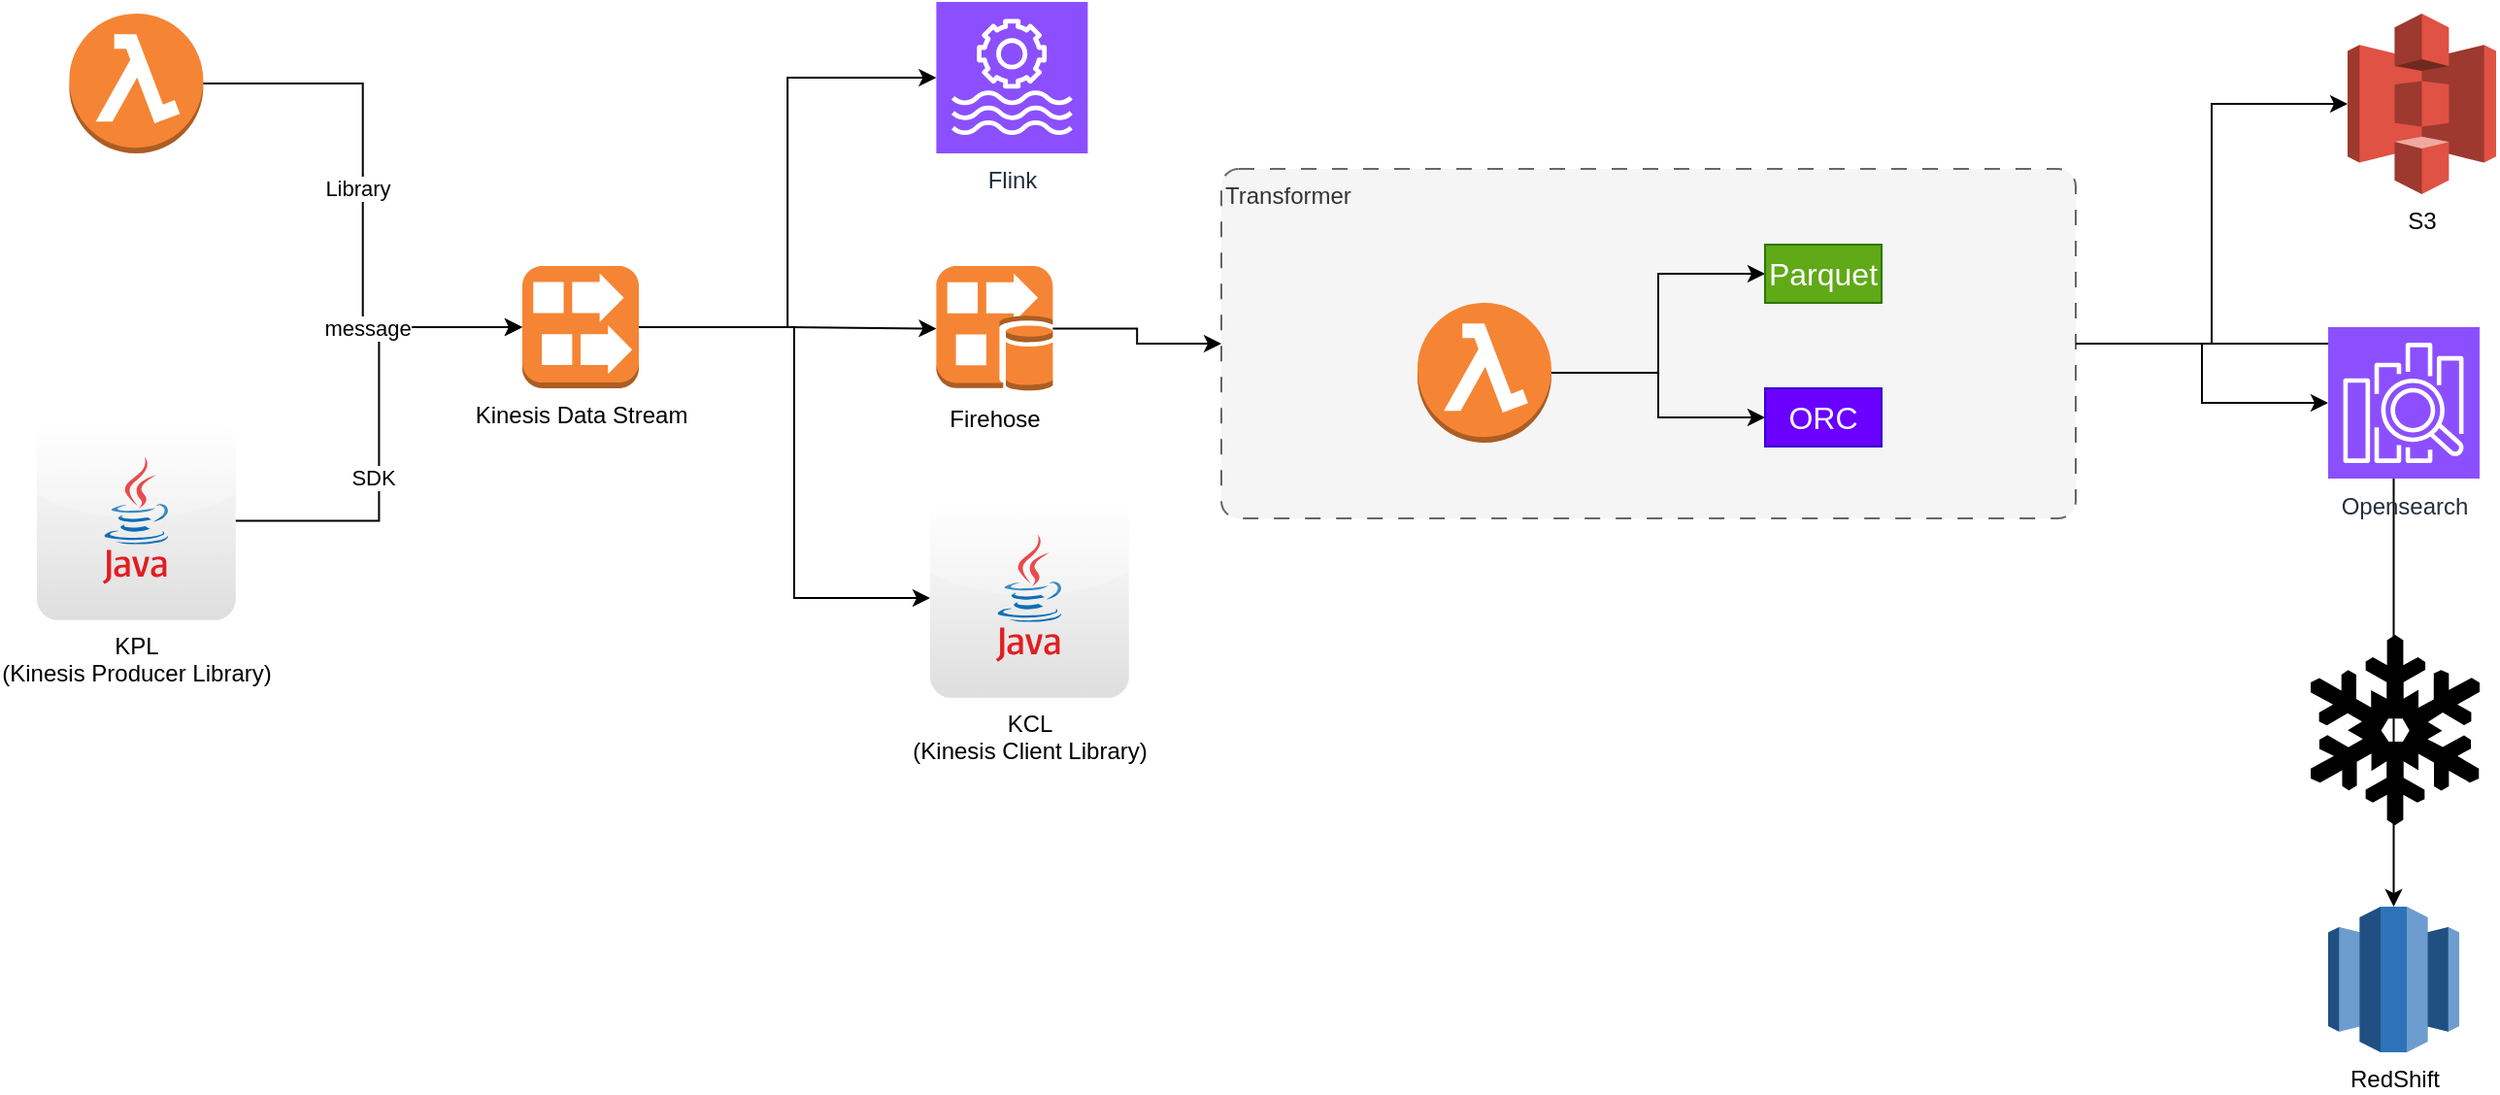 <mxfile version="28.0.4">
  <diagram name="Page-1" id="qf_k4x6BfskCNfA571tH">
    <mxGraphModel dx="916" dy="504" grid="1" gridSize="10" guides="1" tooltips="1" connect="1" arrows="1" fold="1" page="1" pageScale="1" pageWidth="850" pageHeight="1100" math="0" shadow="0">
      <root>
        <mxCell id="0" />
        <mxCell id="1" parent="0" />
        <mxCell id="nDxtczCSto2qQ4ZSunCe-15" style="edgeStyle=orthogonalEdgeStyle;rounded=0;orthogonalLoop=1;jettySize=auto;html=1;" edge="1" parent="1" source="nDxtczCSto2qQ4ZSunCe-1" target="nDxtczCSto2qQ4ZSunCe-14">
          <mxGeometry relative="1" as="geometry">
            <Array as="points">
              <mxPoint x="460" y="242" />
              <mxPoint x="460" y="381" />
            </Array>
          </mxGeometry>
        </mxCell>
        <mxCell id="nDxtczCSto2qQ4ZSunCe-1" value="Kinesis Data Stream" style="outlineConnect=0;dashed=0;verticalLabelPosition=bottom;verticalAlign=top;align=center;html=1;shape=mxgraph.aws3.kinesis_streams;fillColor=#F58534;gradientColor=none;" vertex="1" parent="1">
          <mxGeometry x="320" y="210" width="60" height="63" as="geometry" />
        </mxCell>
        <mxCell id="nDxtczCSto2qQ4ZSunCe-2" value="" style="outlineConnect=0;dashed=0;verticalLabelPosition=bottom;verticalAlign=top;align=center;html=1;shape=mxgraph.aws3.lambda_function;fillColor=#F58534;gradientColor=none;" vertex="1" parent="1">
          <mxGeometry x="86.7" y="80" width="69" height="72" as="geometry" />
        </mxCell>
        <mxCell id="nDxtczCSto2qQ4ZSunCe-3" value="KPL&lt;br&gt;(Kinesis Producer Library)" style="dashed=0;outlineConnect=0;html=1;align=center;labelPosition=center;verticalLabelPosition=bottom;verticalAlign=top;shape=mxgraph.webicons.java;gradientColor=#DFDEDE" vertex="1" parent="1">
          <mxGeometry x="70.0" y="290" width="102.4" height="102.4" as="geometry" />
        </mxCell>
        <mxCell id="nDxtczCSto2qQ4ZSunCe-4" style="edgeStyle=orthogonalEdgeStyle;rounded=0;orthogonalLoop=1;jettySize=auto;html=1;entryX=0;entryY=0.5;entryDx=0;entryDy=0;entryPerimeter=0;" edge="1" parent="1" source="nDxtczCSto2qQ4ZSunCe-2" target="nDxtczCSto2qQ4ZSunCe-1">
          <mxGeometry relative="1" as="geometry" />
        </mxCell>
        <mxCell id="nDxtczCSto2qQ4ZSunCe-7" value="Library" style="edgeLabel;html=1;align=center;verticalAlign=middle;resizable=0;points=[];" vertex="1" connectable="0" parent="nDxtczCSto2qQ4ZSunCe-4">
          <mxGeometry x="-0.063" y="-3" relative="1" as="geometry">
            <mxPoint as="offset" />
          </mxGeometry>
        </mxCell>
        <mxCell id="nDxtczCSto2qQ4ZSunCe-5" style="edgeStyle=orthogonalEdgeStyle;rounded=0;orthogonalLoop=1;jettySize=auto;html=1;entryX=0;entryY=0.5;entryDx=0;entryDy=0;entryPerimeter=0;" edge="1" parent="1" source="nDxtczCSto2qQ4ZSunCe-3" target="nDxtczCSto2qQ4ZSunCe-1">
          <mxGeometry relative="1" as="geometry" />
        </mxCell>
        <mxCell id="nDxtczCSto2qQ4ZSunCe-6" value="SDK" style="edgeLabel;html=1;align=center;verticalAlign=middle;resizable=0;points=[];" vertex="1" connectable="0" parent="nDxtczCSto2qQ4ZSunCe-5">
          <mxGeometry x="-0.327" y="-1" relative="1" as="geometry">
            <mxPoint x="-4" y="-13" as="offset" />
          </mxGeometry>
        </mxCell>
        <mxCell id="nDxtczCSto2qQ4ZSunCe-9" value="message" style="edgeLabel;html=1;align=center;verticalAlign=middle;resizable=0;points=[];" vertex="1" connectable="0" parent="1">
          <mxGeometry x="240" y="241.5" as="geometry" />
        </mxCell>
        <mxCell id="nDxtczCSto2qQ4ZSunCe-10" value="Flink" style="sketch=0;points=[[0,0,0],[0.25,0,0],[0.5,0,0],[0.75,0,0],[1,0,0],[0,1,0],[0.25,1,0],[0.5,1,0],[0.75,1,0],[1,1,0],[0,0.25,0],[0,0.5,0],[0,0.75,0],[1,0.25,0],[1,0.5,0],[1,0.75,0]];outlineConnect=0;fontColor=#232F3E;fillColor=#8C4FFF;strokeColor=#ffffff;dashed=0;verticalLabelPosition=bottom;verticalAlign=top;align=center;html=1;fontSize=12;fontStyle=0;aspect=fixed;shape=mxgraph.aws4.resourceIcon;resIcon=mxgraph.aws4.managed_service_for_apache_flink;" vertex="1" parent="1">
          <mxGeometry x="533.2" y="74" width="78" height="78" as="geometry" />
        </mxCell>
        <mxCell id="nDxtczCSto2qQ4ZSunCe-11" style="edgeStyle=orthogonalEdgeStyle;rounded=0;orthogonalLoop=1;jettySize=auto;html=1;entryX=0;entryY=0.5;entryDx=0;entryDy=0;entryPerimeter=0;" edge="1" parent="1" source="nDxtczCSto2qQ4ZSunCe-1" target="nDxtczCSto2qQ4ZSunCe-10">
          <mxGeometry relative="1" as="geometry" />
        </mxCell>
        <mxCell id="nDxtczCSto2qQ4ZSunCe-18" style="edgeStyle=orthogonalEdgeStyle;rounded=0;orthogonalLoop=1;jettySize=auto;html=1;" edge="1" parent="1" source="nDxtczCSto2qQ4ZSunCe-12" target="nDxtczCSto2qQ4ZSunCe-16">
          <mxGeometry relative="1" as="geometry" />
        </mxCell>
        <mxCell id="nDxtczCSto2qQ4ZSunCe-12" value="Firehose" style="outlineConnect=0;dashed=0;verticalLabelPosition=bottom;verticalAlign=top;align=center;html=1;shape=mxgraph.aws3.kinesis_firehose;fillColor=#F58534;gradientColor=none;" vertex="1" parent="1">
          <mxGeometry x="533.2" y="210" width="60" height="64.5" as="geometry" />
        </mxCell>
        <mxCell id="nDxtczCSto2qQ4ZSunCe-13" style="edgeStyle=orthogonalEdgeStyle;rounded=0;orthogonalLoop=1;jettySize=auto;html=1;entryX=0;entryY=0.5;entryDx=0;entryDy=0;entryPerimeter=0;" edge="1" parent="1" source="nDxtczCSto2qQ4ZSunCe-1" target="nDxtczCSto2qQ4ZSunCe-12">
          <mxGeometry relative="1" as="geometry" />
        </mxCell>
        <mxCell id="nDxtczCSto2qQ4ZSunCe-14" value="KCL&lt;br&gt;(Kinesis Client Library)" style="dashed=0;outlineConnect=0;html=1;align=center;labelPosition=center;verticalLabelPosition=bottom;verticalAlign=top;shape=mxgraph.webicons.java;gradientColor=#DFDEDE" vertex="1" parent="1">
          <mxGeometry x="530" y="330" width="102.4" height="102.4" as="geometry" />
        </mxCell>
        <mxCell id="nDxtczCSto2qQ4ZSunCe-31" style="edgeStyle=orthogonalEdgeStyle;rounded=0;orthogonalLoop=1;jettySize=auto;html=1;" edge="1" parent="1" source="nDxtczCSto2qQ4ZSunCe-16" target="nDxtczCSto2qQ4ZSunCe-27">
          <mxGeometry relative="1" as="geometry" />
        </mxCell>
        <mxCell id="nDxtczCSto2qQ4ZSunCe-16" value="Transformer" style="rounded=1;whiteSpace=wrap;html=1;fillColor=#f5f5f5;dashed=1;dashPattern=8 8;arcSize=5;align=left;verticalAlign=top;fontColor=#333333;strokeColor=#666666;" vertex="1" parent="1">
          <mxGeometry x="680" y="160" width="440" height="180" as="geometry" />
        </mxCell>
        <mxCell id="nDxtczCSto2qQ4ZSunCe-21" style="edgeStyle=orthogonalEdgeStyle;rounded=0;orthogonalLoop=1;jettySize=auto;html=1;entryX=0;entryY=0.5;entryDx=0;entryDy=0;" edge="1" parent="1" source="nDxtczCSto2qQ4ZSunCe-17" target="nDxtczCSto2qQ4ZSunCe-19">
          <mxGeometry relative="1" as="geometry" />
        </mxCell>
        <mxCell id="nDxtczCSto2qQ4ZSunCe-22" style="edgeStyle=orthogonalEdgeStyle;rounded=0;orthogonalLoop=1;jettySize=auto;html=1;entryX=0;entryY=0.5;entryDx=0;entryDy=0;" edge="1" parent="1" source="nDxtczCSto2qQ4ZSunCe-17" target="nDxtczCSto2qQ4ZSunCe-20">
          <mxGeometry relative="1" as="geometry" />
        </mxCell>
        <mxCell id="nDxtczCSto2qQ4ZSunCe-17" value="" style="outlineConnect=0;dashed=0;verticalLabelPosition=bottom;verticalAlign=top;align=center;html=1;shape=mxgraph.aws3.lambda_function;fillColor=#F58534;gradientColor=none;" vertex="1" parent="1">
          <mxGeometry x="781" y="229" width="69" height="72" as="geometry" />
        </mxCell>
        <mxCell id="nDxtczCSto2qQ4ZSunCe-19" value="Parquet" style="text;html=1;align=center;verticalAlign=middle;whiteSpace=wrap;rounded=0;fontSize=16;fillColor=#60a917;fontColor=#ffffff;strokeColor=#2D7600;" vertex="1" parent="1">
          <mxGeometry x="960" y="199" width="60" height="30" as="geometry" />
        </mxCell>
        <mxCell id="nDxtczCSto2qQ4ZSunCe-20" value="ORC" style="text;html=1;align=center;verticalAlign=middle;whiteSpace=wrap;rounded=0;fontSize=16;fillColor=#6a00ff;fontColor=#ffffff;strokeColor=#3700CC;" vertex="1" parent="1">
          <mxGeometry x="960" y="273" width="60" height="30" as="geometry" />
        </mxCell>
        <mxCell id="nDxtczCSto2qQ4ZSunCe-23" value="S3" style="outlineConnect=0;dashed=0;verticalLabelPosition=bottom;verticalAlign=top;align=center;html=1;shape=mxgraph.aws3.s3;fillColor=#E05243;gradientColor=none;" vertex="1" parent="1">
          <mxGeometry x="1260" y="80" width="76.5" height="93" as="geometry" />
        </mxCell>
        <mxCell id="nDxtczCSto2qQ4ZSunCe-25" value="Opensearch" style="sketch=0;points=[[0,0,0],[0.25,0,0],[0.5,0,0],[0.75,0,0],[1,0,0],[0,1,0],[0.25,1,0],[0.5,1,0],[0.75,1,0],[1,1,0],[0,0.25,0],[0,0.5,0],[0,0.75,0],[1,0.25,0],[1,0.5,0],[1,0.75,0]];outlineConnect=0;fontColor=#232F3E;fillColor=#8C4FFF;strokeColor=#ffffff;dashed=0;verticalLabelPosition=bottom;verticalAlign=top;align=center;html=1;fontSize=12;fontStyle=0;aspect=fixed;shape=mxgraph.aws4.resourceIcon;resIcon=mxgraph.aws4.elasticsearch_service;" vertex="1" parent="1">
          <mxGeometry x="1250" y="241.5" width="78" height="78" as="geometry" />
        </mxCell>
        <mxCell id="nDxtczCSto2qQ4ZSunCe-26" value="" style="shape=mxgraph.signs.nature.snowflake;html=1;pointerEvents=1;fillColor=#000000;strokeColor=none;verticalLabelPosition=bottom;verticalAlign=top;align=center;" vertex="1" parent="1">
          <mxGeometry x="1241" y="400" width="87" height="98" as="geometry" />
        </mxCell>
        <mxCell id="nDxtczCSto2qQ4ZSunCe-27" value="RedShift" style="outlineConnect=0;dashed=0;verticalLabelPosition=bottom;verticalAlign=top;align=center;html=1;shape=mxgraph.aws3.redshift;fillColor=#2E73B8;gradientColor=none;" vertex="1" parent="1">
          <mxGeometry x="1250" y="540" width="67.5" height="75" as="geometry" />
        </mxCell>
        <mxCell id="nDxtczCSto2qQ4ZSunCe-28" style="edgeStyle=orthogonalEdgeStyle;rounded=0;orthogonalLoop=1;jettySize=auto;html=1;entryX=0;entryY=0.5;entryDx=0;entryDy=0;entryPerimeter=0;" edge="1" parent="1" source="nDxtczCSto2qQ4ZSunCe-16" target="nDxtczCSto2qQ4ZSunCe-23">
          <mxGeometry relative="1" as="geometry" />
        </mxCell>
        <mxCell id="nDxtczCSto2qQ4ZSunCe-29" style="edgeStyle=orthogonalEdgeStyle;rounded=0;orthogonalLoop=1;jettySize=auto;html=1;entryX=0;entryY=0.5;entryDx=0;entryDy=0;entryPerimeter=0;" edge="1" parent="1" source="nDxtczCSto2qQ4ZSunCe-16" target="nDxtczCSto2qQ4ZSunCe-25">
          <mxGeometry relative="1" as="geometry" />
        </mxCell>
      </root>
    </mxGraphModel>
  </diagram>
</mxfile>
